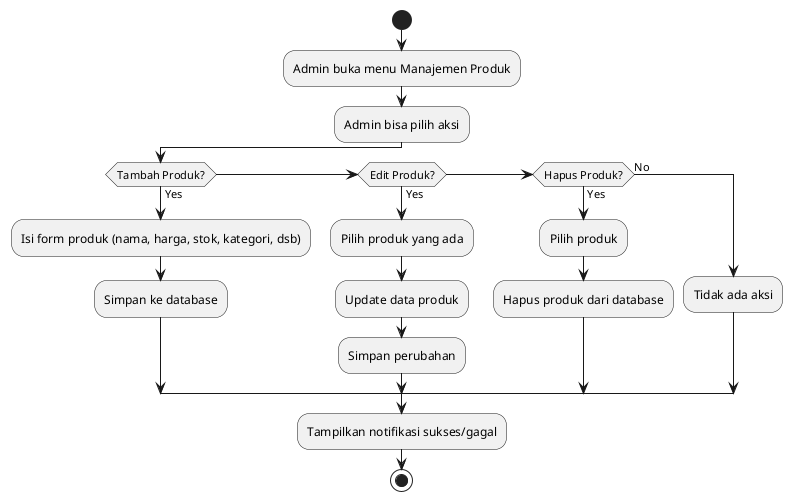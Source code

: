 @startuml UC_AdminManageProducts

start
:Admin buka menu Manajemen Produk;
:Admin bisa pilih aksi;
if (Tambah Produk?) then (Yes)
    :Isi form produk (nama, harga, stok, kategori, dsb);
    :Simpan ke database;
elseif (Edit Produk?) then (Yes)
    :Pilih produk yang ada;
    :Update data produk;
    :Simpan perubahan;
elseif (Hapus Produk?) then (Yes)
    :Pilih produk;
    :Hapus produk dari database;
else (No)
    :Tidak ada aksi;
endif
:Tampilkan notifikasi sukses/gagal;
stop

@enduml

